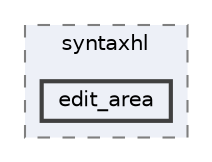 digraph "Web/Modules/EleWise.ELMA.BPM.Web.Content/Scripts/plugins/syntaxhl/edit_area"
{
 // LATEX_PDF_SIZE
  bgcolor="transparent";
  edge [fontname=Helvetica,fontsize=10,labelfontname=Helvetica,labelfontsize=10];
  node [fontname=Helvetica,fontsize=10,shape=box,height=0.2,width=0.4];
  compound=true
  subgraph clusterdir_e37ac5837eec5908e2c67d2d28278d5d {
    graph [ bgcolor="#edf0f7", pencolor="grey50", label="syntaxhl", fontname=Helvetica,fontsize=10 style="filled,dashed", URL="dir_e37ac5837eec5908e2c67d2d28278d5d.html",tooltip=""]
  dir_c4d20d0148fdab56647b04ff422f690d [label="edit_area", fillcolor="#edf0f7", color="grey25", style="filled,bold", URL="dir_c4d20d0148fdab56647b04ff422f690d.html",tooltip=""];
  }
}
